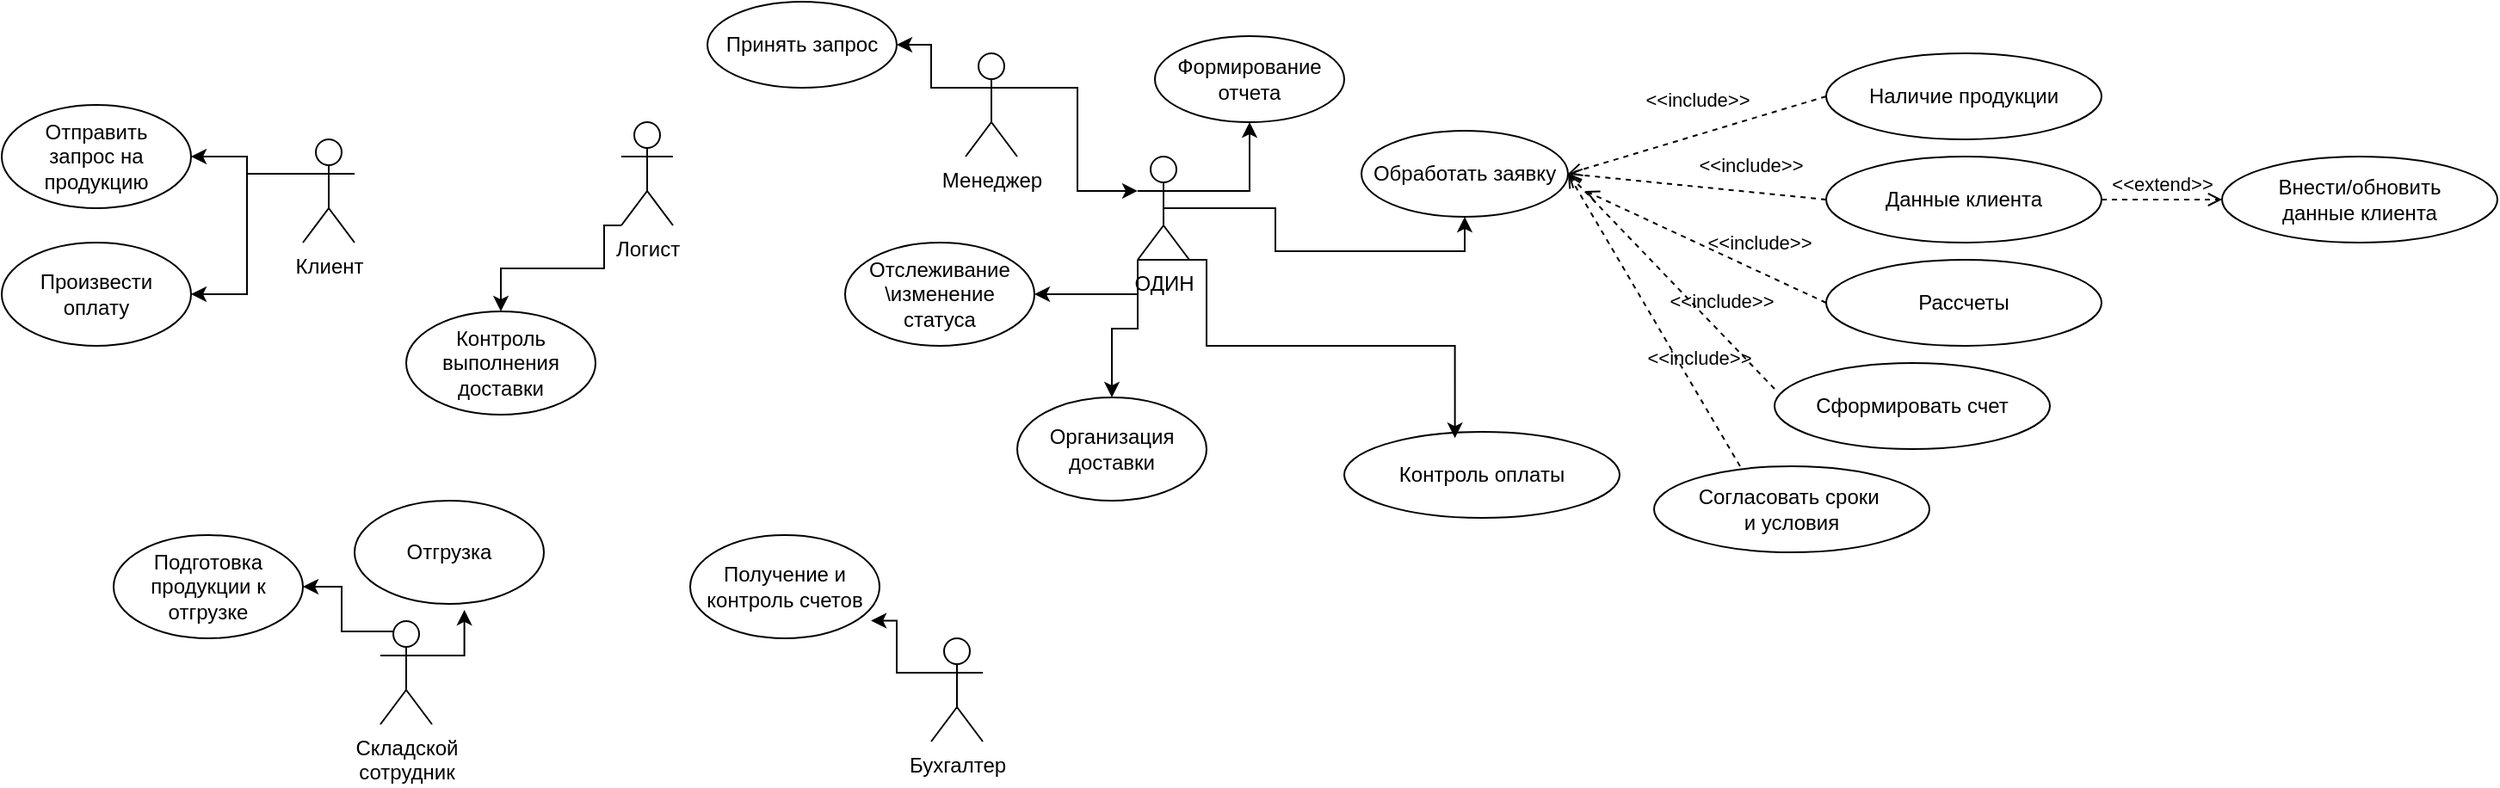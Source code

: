 <mxfile version="27.0.2">
  <diagram name="Страница — 1" id="EliGfGtUQT2mSeXOvuED">
    <mxGraphModel dx="1163" dy="613" grid="1" gridSize="10" guides="1" tooltips="1" connect="1" arrows="1" fold="1" page="1" pageScale="1" pageWidth="2000" pageHeight="2000" math="0" shadow="0">
      <root>
        <mxCell id="0" />
        <mxCell id="1" parent="0" />
        <mxCell id="1d3Wzz_e9ZoPX1gF_Q40-37" style="edgeStyle=orthogonalEdgeStyle;rounded=0;orthogonalLoop=1;jettySize=auto;html=1;exitX=0;exitY=0.333;exitDx=0;exitDy=0;exitPerimeter=0;entryX=1;entryY=0.5;entryDx=0;entryDy=0;" parent="1" source="1d3Wzz_e9ZoPX1gF_Q40-1" target="1d3Wzz_e9ZoPX1gF_Q40-9" edge="1">
          <mxGeometry relative="1" as="geometry" />
        </mxCell>
        <mxCell id="1d3Wzz_e9ZoPX1gF_Q40-38" style="edgeStyle=orthogonalEdgeStyle;rounded=0;orthogonalLoop=1;jettySize=auto;html=1;exitX=0;exitY=0.333;exitDx=0;exitDy=0;exitPerimeter=0;entryX=1;entryY=0.5;entryDx=0;entryDy=0;" parent="1" source="1d3Wzz_e9ZoPX1gF_Q40-1" target="1d3Wzz_e9ZoPX1gF_Q40-10" edge="1">
          <mxGeometry relative="1" as="geometry" />
        </mxCell>
        <mxCell id="1d3Wzz_e9ZoPX1gF_Q40-1" value="Клиент" style="shape=umlActor;verticalLabelPosition=bottom;verticalAlign=top;html=1;outlineConnect=0;" parent="1" vertex="1">
          <mxGeometry x="265" y="90" width="30" height="60" as="geometry" />
        </mxCell>
        <mxCell id="zjRRnmkddNVXBBrqWiXY-4" style="edgeStyle=orthogonalEdgeStyle;rounded=0;orthogonalLoop=1;jettySize=auto;html=1;exitX=0;exitY=0.333;exitDx=0;exitDy=0;exitPerimeter=0;entryX=1;entryY=0.5;entryDx=0;entryDy=0;" edge="1" parent="1" source="1d3Wzz_e9ZoPX1gF_Q40-2" target="1d3Wzz_e9ZoPX1gF_Q40-12">
          <mxGeometry relative="1" as="geometry" />
        </mxCell>
        <mxCell id="1d3Wzz_e9ZoPX1gF_Q40-2" value="Менеджер" style="shape=umlActor;verticalLabelPosition=bottom;verticalAlign=top;html=1;outlineConnect=0;" parent="1" vertex="1">
          <mxGeometry x="650" y="40" width="30" height="60" as="geometry" />
        </mxCell>
        <mxCell id="1d3Wzz_e9ZoPX1gF_Q40-44" style="edgeStyle=orthogonalEdgeStyle;rounded=0;orthogonalLoop=1;jettySize=auto;html=1;exitX=0;exitY=1;exitDx=0;exitDy=0;exitPerimeter=0;entryX=0.5;entryY=0;entryDx=0;entryDy=0;" parent="1" source="1d3Wzz_e9ZoPX1gF_Q40-3" target="1d3Wzz_e9ZoPX1gF_Q40-43" edge="1">
          <mxGeometry relative="1" as="geometry">
            <Array as="points">
              <mxPoint x="440" y="140" />
              <mxPoint x="440" y="165" />
              <mxPoint x="380" y="165" />
            </Array>
          </mxGeometry>
        </mxCell>
        <mxCell id="1d3Wzz_e9ZoPX1gF_Q40-3" value="Логист" style="shape=umlActor;verticalLabelPosition=bottom;verticalAlign=top;html=1;outlineConnect=0;" parent="1" vertex="1">
          <mxGeometry x="450" y="80" width="30" height="60" as="geometry" />
        </mxCell>
        <mxCell id="1d3Wzz_e9ZoPX1gF_Q40-52" style="edgeStyle=orthogonalEdgeStyle;rounded=0;orthogonalLoop=1;jettySize=auto;html=1;exitX=0.25;exitY=0.1;exitDx=0;exitDy=0;exitPerimeter=0;entryX=1;entryY=0.5;entryDx=0;entryDy=0;" parent="1" source="1d3Wzz_e9ZoPX1gF_Q40-4" target="1d3Wzz_e9ZoPX1gF_Q40-50" edge="1">
          <mxGeometry relative="1" as="geometry" />
        </mxCell>
        <mxCell id="1d3Wzz_e9ZoPX1gF_Q40-4" value="Складской&lt;div&gt;сотрудник&lt;/div&gt;" style="shape=umlActor;verticalLabelPosition=bottom;verticalAlign=top;html=1;outlineConnect=0;" parent="1" vertex="1">
          <mxGeometry x="310" y="370" width="30" height="60" as="geometry" />
        </mxCell>
        <mxCell id="1d3Wzz_e9ZoPX1gF_Q40-5" value="Бухгалтер" style="shape=umlActor;verticalLabelPosition=bottom;verticalAlign=top;html=1;outlineConnect=0;" parent="1" vertex="1">
          <mxGeometry x="630" y="380" width="30" height="60" as="geometry" />
        </mxCell>
        <mxCell id="1d3Wzz_e9ZoPX1gF_Q40-9" value="Отправить&lt;div&gt;запрос на&lt;/div&gt;&lt;div&gt;продукцию&lt;/div&gt;" style="ellipse;whiteSpace=wrap;html=1;fillColor=light-dark(#FFFFFF,transparent);" parent="1" vertex="1">
          <mxGeometry x="90" y="70" width="110" height="60" as="geometry" />
        </mxCell>
        <mxCell id="1d3Wzz_e9ZoPX1gF_Q40-10" value="Произвести&lt;div&gt;оплату&lt;/div&gt;" style="ellipse;whiteSpace=wrap;html=1;fillColor=light-dark(#FFFFFF,transparent);" parent="1" vertex="1">
          <mxGeometry x="90" y="150" width="110" height="60" as="geometry" />
        </mxCell>
        <mxCell id="1d3Wzz_e9ZoPX1gF_Q40-12" value="Принять запрос" style="ellipse;whiteSpace=wrap;html=1;fillColor=light-dark(#FFFFFF,transparent);" parent="1" vertex="1">
          <mxGeometry x="500" y="10" width="110" height="50" as="geometry" />
        </mxCell>
        <mxCell id="1d3Wzz_e9ZoPX1gF_Q40-13" value="Обработать заявку" style="ellipse;whiteSpace=wrap;html=1;fillColor=light-dark(#FFFFFF,transparent);" parent="1" vertex="1">
          <mxGeometry x="880" y="85" width="120" height="50" as="geometry" />
        </mxCell>
        <mxCell id="1d3Wzz_e9ZoPX1gF_Q40-14" value="Наличие продукции" style="ellipse;whiteSpace=wrap;html=1;fillColor=light-dark(#FFFFFF,transparent);" parent="1" vertex="1">
          <mxGeometry x="1150" y="40" width="160" height="50" as="geometry" />
        </mxCell>
        <mxCell id="1d3Wzz_e9ZoPX1gF_Q40-15" value="Данные клиента" style="ellipse;whiteSpace=wrap;html=1;fillColor=light-dark(#FFFFFF,transparent);" parent="1" vertex="1">
          <mxGeometry x="1150" y="100" width="160" height="50" as="geometry" />
        </mxCell>
        <mxCell id="1d3Wzz_e9ZoPX1gF_Q40-16" value="Внести/обновить&lt;div&gt;данные клиента&lt;/div&gt;" style="ellipse;whiteSpace=wrap;html=1;fillColor=light-dark(#FFFFFF,transparent);" parent="1" vertex="1">
          <mxGeometry x="1380" y="100" width="160" height="50" as="geometry" />
        </mxCell>
        <mxCell id="1d3Wzz_e9ZoPX1gF_Q40-18" value="&amp;lt;&amp;lt;include&amp;gt;&amp;gt;" style="html=1;verticalAlign=bottom;labelBackgroundColor=none;endArrow=open;endFill=0;dashed=1;rounded=0;exitX=0;exitY=0.5;exitDx=0;exitDy=0;entryX=1;entryY=0.5;entryDx=0;entryDy=0;" parent="1" source="1d3Wzz_e9ZoPX1gF_Q40-15" target="1d3Wzz_e9ZoPX1gF_Q40-13" edge="1">
          <mxGeometry x="-0.4" y="-7" width="160" relative="1" as="geometry">
            <mxPoint x="1070" y="230" as="sourcePoint" />
            <mxPoint x="1230" y="230" as="targetPoint" />
            <mxPoint as="offset" />
          </mxGeometry>
        </mxCell>
        <mxCell id="1d3Wzz_e9ZoPX1gF_Q40-19" value="&amp;lt;&amp;lt;include&amp;gt;&amp;gt;" style="html=1;verticalAlign=bottom;labelBackgroundColor=none;endArrow=open;endFill=0;dashed=1;rounded=0;exitX=0;exitY=0.5;exitDx=0;exitDy=0;entryX=1;entryY=0.5;entryDx=0;entryDy=0;" parent="1" source="1d3Wzz_e9ZoPX1gF_Q40-14" target="1d3Wzz_e9ZoPX1gF_Q40-13" edge="1">
          <mxGeometry x="-0.041" y="-11" width="160" relative="1" as="geometry">
            <mxPoint x="1150" y="70" as="sourcePoint" />
            <mxPoint x="1080" y="60" as="targetPoint" />
            <mxPoint as="offset" />
          </mxGeometry>
        </mxCell>
        <mxCell id="1d3Wzz_e9ZoPX1gF_Q40-20" value="&amp;lt;&amp;lt;extend&amp;gt;&amp;gt;" style="html=1;verticalAlign=bottom;labelBackgroundColor=none;endArrow=open;endFill=0;dashed=1;rounded=0;exitX=1;exitY=0.5;exitDx=0;exitDy=0;entryX=0;entryY=0.5;entryDx=0;entryDy=0;" parent="1" source="1d3Wzz_e9ZoPX1gF_Q40-15" target="1d3Wzz_e9ZoPX1gF_Q40-16" edge="1">
          <mxGeometry width="160" relative="1" as="geometry">
            <mxPoint x="1310" y="120" as="sourcePoint" />
            <mxPoint x="1470" y="120" as="targetPoint" />
          </mxGeometry>
        </mxCell>
        <mxCell id="1d3Wzz_e9ZoPX1gF_Q40-21" value="Рассчеты" style="ellipse;whiteSpace=wrap;html=1;fillColor=light-dark(#FFFFFF,transparent);" parent="1" vertex="1">
          <mxGeometry x="1150" y="160" width="160" height="50" as="geometry" />
        </mxCell>
        <mxCell id="1d3Wzz_e9ZoPX1gF_Q40-22" value="&amp;lt;&amp;lt;include&amp;gt;&amp;gt;" style="html=1;verticalAlign=bottom;labelBackgroundColor=none;endArrow=open;endFill=0;dashed=1;rounded=0;exitX=0;exitY=0.5;exitDx=0;exitDy=0;" parent="1" source="1d3Wzz_e9ZoPX1gF_Q40-21" edge="1">
          <mxGeometry x="-0.4" y="-7" width="160" relative="1" as="geometry">
            <mxPoint x="1160" y="135" as="sourcePoint" />
            <mxPoint x="1010" y="120" as="targetPoint" />
            <mxPoint as="offset" />
          </mxGeometry>
        </mxCell>
        <mxCell id="1d3Wzz_e9ZoPX1gF_Q40-23" value="Сформировать счет" style="ellipse;whiteSpace=wrap;html=1;fillColor=light-dark(#FFFFFF,transparent);" parent="1" vertex="1">
          <mxGeometry x="1120" y="220" width="160" height="50" as="geometry" />
        </mxCell>
        <mxCell id="1d3Wzz_e9ZoPX1gF_Q40-24" value="&amp;lt;&amp;lt;include&amp;gt;&amp;gt;" style="html=1;verticalAlign=bottom;labelBackgroundColor=none;endArrow=open;endFill=0;dashed=1;rounded=0;exitX=0;exitY=0.5;exitDx=0;exitDy=0;entryX=1;entryY=0.5;entryDx=0;entryDy=0;" parent="1" target="1d3Wzz_e9ZoPX1gF_Q40-13" edge="1">
          <mxGeometry x="-0.4" y="-7" width="160" relative="1" as="geometry">
            <mxPoint x="1120" y="235" as="sourcePoint" />
            <mxPoint x="1060" y="170" as="targetPoint" />
            <mxPoint as="offset" />
          </mxGeometry>
        </mxCell>
        <mxCell id="1d3Wzz_e9ZoPX1gF_Q40-25" value="Согласовать сроки&amp;nbsp;&lt;div&gt;и условия&lt;/div&gt;" style="ellipse;whiteSpace=wrap;html=1;fillColor=light-dark(#FFFFFF,transparent);" parent="1" vertex="1">
          <mxGeometry x="1050" y="280" width="160" height="50" as="geometry" />
        </mxCell>
        <mxCell id="1d3Wzz_e9ZoPX1gF_Q40-26" value="&amp;lt;&amp;lt;include&amp;gt;&amp;gt;" style="html=1;verticalAlign=bottom;labelBackgroundColor=none;endArrow=open;endFill=0;dashed=1;rounded=0;exitX=0;exitY=0.5;exitDx=0;exitDy=0;entryX=1;entryY=0.5;entryDx=0;entryDy=0;" parent="1" target="1d3Wzz_e9ZoPX1gF_Q40-13" edge="1">
          <mxGeometry x="-0.4" y="-7" width="160" relative="1" as="geometry">
            <mxPoint x="1100" y="280" as="sourcePoint" />
            <mxPoint x="1060" y="160" as="targetPoint" />
            <mxPoint as="offset" />
          </mxGeometry>
        </mxCell>
        <mxCell id="1d3Wzz_e9ZoPX1gF_Q40-31" value="Контроль оплаты" style="ellipse;whiteSpace=wrap;html=1;fillColor=light-dark(#FFFFFF,transparent);" parent="1" vertex="1">
          <mxGeometry x="870" y="260" width="160" height="50" as="geometry" />
        </mxCell>
        <mxCell id="1d3Wzz_e9ZoPX1gF_Q40-34" value="Формирование отчета" style="ellipse;whiteSpace=wrap;html=1;fillColor=light-dark(#FFFFFF,transparent);" parent="1" vertex="1">
          <mxGeometry x="760" y="30" width="110" height="50" as="geometry" />
        </mxCell>
        <mxCell id="1d3Wzz_e9ZoPX1gF_Q40-42" value="Организация доставки" style="ellipse;whiteSpace=wrap;html=1;fillColor=light-dark(#FFFFFF,transparent);" parent="1" vertex="1">
          <mxGeometry x="680" y="240" width="110" height="60" as="geometry" />
        </mxCell>
        <mxCell id="1d3Wzz_e9ZoPX1gF_Q40-43" value="Контроль выполнения&lt;div&gt;доставки&lt;/div&gt;" style="ellipse;whiteSpace=wrap;html=1;fillColor=light-dark(#FFFFFF,transparent);" parent="1" vertex="1">
          <mxGeometry x="325" y="190" width="110" height="60" as="geometry" />
        </mxCell>
        <mxCell id="1d3Wzz_e9ZoPX1gF_Q40-50" value="Подготовка продукции к отгрузке" style="ellipse;whiteSpace=wrap;html=1;fillColor=light-dark(#FFFFFF,transparent);" parent="1" vertex="1">
          <mxGeometry x="155" y="320" width="110" height="60" as="geometry" />
        </mxCell>
        <mxCell id="1d3Wzz_e9ZoPX1gF_Q40-51" value="Отгрузка" style="ellipse;whiteSpace=wrap;html=1;fillColor=light-dark(#FFFFFF,transparent);" parent="1" vertex="1">
          <mxGeometry x="295" y="300" width="110" height="60" as="geometry" />
        </mxCell>
        <mxCell id="1d3Wzz_e9ZoPX1gF_Q40-53" style="edgeStyle=orthogonalEdgeStyle;rounded=0;orthogonalLoop=1;jettySize=auto;html=1;exitX=1;exitY=0.333;exitDx=0;exitDy=0;exitPerimeter=0;entryX=0.58;entryY=1.058;entryDx=0;entryDy=0;entryPerimeter=0;" parent="1" source="1d3Wzz_e9ZoPX1gF_Q40-4" target="1d3Wzz_e9ZoPX1gF_Q40-51" edge="1">
          <mxGeometry relative="1" as="geometry" />
        </mxCell>
        <mxCell id="1d3Wzz_e9ZoPX1gF_Q40-54" value="Получение и контроль счетов" style="ellipse;whiteSpace=wrap;html=1;fillColor=light-dark(#FFFFFF,transparent);" parent="1" vertex="1">
          <mxGeometry x="490" y="320" width="110" height="60" as="geometry" />
        </mxCell>
        <mxCell id="1d3Wzz_e9ZoPX1gF_Q40-55" style="edgeStyle=orthogonalEdgeStyle;rounded=0;orthogonalLoop=1;jettySize=auto;html=1;exitX=0;exitY=0.333;exitDx=0;exitDy=0;exitPerimeter=0;entryX=0.955;entryY=0.829;entryDx=0;entryDy=0;entryPerimeter=0;" parent="1" source="1d3Wzz_e9ZoPX1gF_Q40-5" target="1d3Wzz_e9ZoPX1gF_Q40-54" edge="1">
          <mxGeometry relative="1" as="geometry" />
        </mxCell>
        <mxCell id="zjRRnmkddNVXBBrqWiXY-3" style="edgeStyle=orthogonalEdgeStyle;rounded=0;orthogonalLoop=1;jettySize=auto;html=1;exitX=1;exitY=0.333;exitDx=0;exitDy=0;exitPerimeter=0;entryX=0.5;entryY=1;entryDx=0;entryDy=0;" edge="1" parent="1" source="zjRRnmkddNVXBBrqWiXY-1" target="1d3Wzz_e9ZoPX1gF_Q40-34">
          <mxGeometry relative="1" as="geometry" />
        </mxCell>
        <mxCell id="zjRRnmkddNVXBBrqWiXY-6" style="edgeStyle=orthogonalEdgeStyle;rounded=0;orthogonalLoop=1;jettySize=auto;html=1;exitX=0.5;exitY=0.5;exitDx=0;exitDy=0;exitPerimeter=0;entryX=0.5;entryY=1;entryDx=0;entryDy=0;" edge="1" parent="1" source="zjRRnmkddNVXBBrqWiXY-1" target="1d3Wzz_e9ZoPX1gF_Q40-13">
          <mxGeometry relative="1" as="geometry" />
        </mxCell>
        <mxCell id="zjRRnmkddNVXBBrqWiXY-10" style="edgeStyle=orthogonalEdgeStyle;rounded=0;orthogonalLoop=1;jettySize=auto;html=1;exitX=0;exitY=1;exitDx=0;exitDy=0;exitPerimeter=0;entryX=1;entryY=0.5;entryDx=0;entryDy=0;" edge="1" parent="1" source="zjRRnmkddNVXBBrqWiXY-1" target="zjRRnmkddNVXBBrqWiXY-9">
          <mxGeometry relative="1" as="geometry" />
        </mxCell>
        <mxCell id="zjRRnmkddNVXBBrqWiXY-12" style="edgeStyle=orthogonalEdgeStyle;rounded=0;orthogonalLoop=1;jettySize=auto;html=1;exitX=0;exitY=1;exitDx=0;exitDy=0;exitPerimeter=0;entryX=0.5;entryY=0;entryDx=0;entryDy=0;" edge="1" parent="1" source="zjRRnmkddNVXBBrqWiXY-1" target="1d3Wzz_e9ZoPX1gF_Q40-42">
          <mxGeometry relative="1" as="geometry" />
        </mxCell>
        <mxCell id="zjRRnmkddNVXBBrqWiXY-1" value="ОДИН&lt;div&gt;&lt;br&gt;&lt;/div&gt;" style="shape=umlActor;verticalLabelPosition=bottom;verticalAlign=top;html=1;outlineConnect=0;" vertex="1" parent="1">
          <mxGeometry x="750" y="100" width="30" height="60" as="geometry" />
        </mxCell>
        <mxCell id="zjRRnmkddNVXBBrqWiXY-2" style="edgeStyle=orthogonalEdgeStyle;rounded=0;orthogonalLoop=1;jettySize=auto;html=1;exitX=1;exitY=0.333;exitDx=0;exitDy=0;exitPerimeter=0;entryX=0;entryY=0.333;entryDx=0;entryDy=0;entryPerimeter=0;" edge="1" parent="1" source="1d3Wzz_e9ZoPX1gF_Q40-2" target="zjRRnmkddNVXBBrqWiXY-1">
          <mxGeometry relative="1" as="geometry" />
        </mxCell>
        <mxCell id="zjRRnmkddNVXBBrqWiXY-8" style="edgeStyle=orthogonalEdgeStyle;rounded=0;orthogonalLoop=1;jettySize=auto;html=1;exitX=0;exitY=1;exitDx=0;exitDy=0;exitPerimeter=0;entryX=0.402;entryY=0.073;entryDx=0;entryDy=0;entryPerimeter=0;" edge="1" parent="1" source="zjRRnmkddNVXBBrqWiXY-1" target="1d3Wzz_e9ZoPX1gF_Q40-31">
          <mxGeometry relative="1" as="geometry">
            <Array as="points">
              <mxPoint x="790" y="160" />
              <mxPoint x="790" y="210" />
              <mxPoint x="934" y="210" />
            </Array>
          </mxGeometry>
        </mxCell>
        <mxCell id="zjRRnmkddNVXBBrqWiXY-9" value="Отслеживание&lt;div&gt;\изменение&lt;div&gt;статуса&lt;/div&gt;&lt;/div&gt;" style="ellipse;whiteSpace=wrap;html=1;fillColor=light-dark(#FFFFFF,transparent);" vertex="1" parent="1">
          <mxGeometry x="580" y="150" width="110" height="60" as="geometry" />
        </mxCell>
      </root>
    </mxGraphModel>
  </diagram>
</mxfile>
